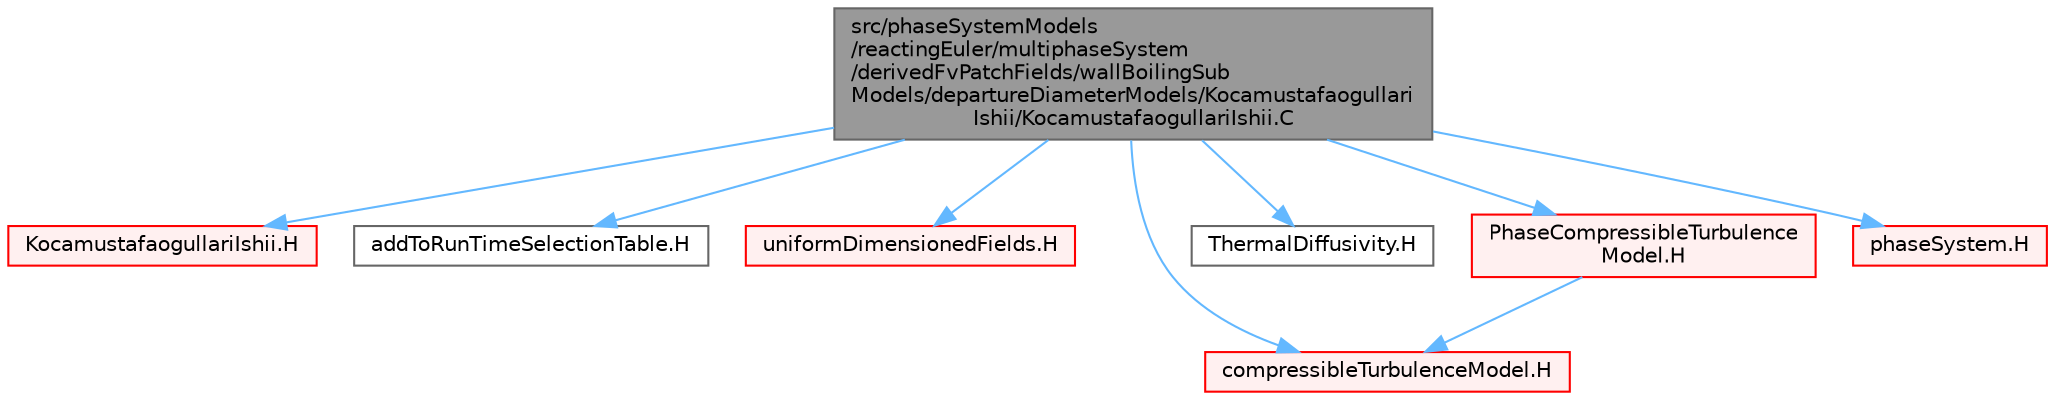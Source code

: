 digraph "src/phaseSystemModels/reactingEuler/multiphaseSystem/derivedFvPatchFields/wallBoilingSubModels/departureDiameterModels/KocamustafaogullariIshii/KocamustafaogullariIshii.C"
{
 // LATEX_PDF_SIZE
  bgcolor="transparent";
  edge [fontname=Helvetica,fontsize=10,labelfontname=Helvetica,labelfontsize=10];
  node [fontname=Helvetica,fontsize=10,shape=box,height=0.2,width=0.4];
  Node1 [id="Node000001",label="src/phaseSystemModels\l/reactingEuler/multiphaseSystem\l/derivedFvPatchFields/wallBoilingSub\lModels/departureDiameterModels/Kocamustafaogullari\lIshii/KocamustafaogullariIshii.C",height=0.2,width=0.4,color="gray40", fillcolor="grey60", style="filled", fontcolor="black",tooltip=" "];
  Node1 -> Node2 [id="edge1_Node000001_Node000002",color="steelblue1",style="solid",tooltip=" "];
  Node2 [id="Node000002",label="KocamustafaogullariIshii.H",height=0.2,width=0.4,color="red", fillcolor="#FFF0F0", style="filled",URL="$KocamustafaogullariIshii_8H.html",tooltip=" "];
  Node1 -> Node382 [id="edge2_Node000001_Node000382",color="steelblue1",style="solid",tooltip=" "];
  Node382 [id="Node000382",label="addToRunTimeSelectionTable.H",height=0.2,width=0.4,color="grey40", fillcolor="white", style="filled",URL="$addToRunTimeSelectionTable_8H.html",tooltip="Macros for easy insertion into run-time selection tables."];
  Node1 -> Node383 [id="edge3_Node000001_Node000383",color="steelblue1",style="solid",tooltip=" "];
  Node383 [id="Node000383",label="uniformDimensionedFields.H",height=0.2,width=0.4,color="red", fillcolor="#FFF0F0", style="filled",URL="$uniformDimensionedFields_8H.html",tooltip="Various UniformDimensionedField types."];
  Node1 -> Node386 [id="edge4_Node000001_Node000386",color="steelblue1",style="solid",tooltip=" "];
  Node386 [id="Node000386",label="compressibleTurbulenceModel.H",height=0.2,width=0.4,color="red", fillcolor="#FFF0F0", style="filled",URL="$compressibleTurbulenceModel_8H.html",tooltip=" "];
  Node1 -> Node395 [id="edge5_Node000001_Node000395",color="steelblue1",style="solid",tooltip=" "];
  Node395 [id="Node000395",label="ThermalDiffusivity.H",height=0.2,width=0.4,color="grey40", fillcolor="white", style="filled",URL="$ThermalDiffusivity_8H.html",tooltip=" "];
  Node1 -> Node396 [id="edge6_Node000001_Node000396",color="steelblue1",style="solid",tooltip=" "];
  Node396 [id="Node000396",label="PhaseCompressibleTurbulence\lModel.H",height=0.2,width=0.4,color="red", fillcolor="#FFF0F0", style="filled",URL="$PhaseCompressibleTurbulenceModel_8H.html",tooltip=" "];
  Node396 -> Node386 [id="edge7_Node000396_Node000386",color="steelblue1",style="solid",tooltip=" "];
  Node1 -> Node398 [id="edge8_Node000001_Node000398",color="steelblue1",style="solid",tooltip=" "];
  Node398 [id="Node000398",label="phaseSystem.H",height=0.2,width=0.4,color="red", fillcolor="#FFF0F0", style="filled",URL="$phaseSystem_8H.html",tooltip=" "];
}
